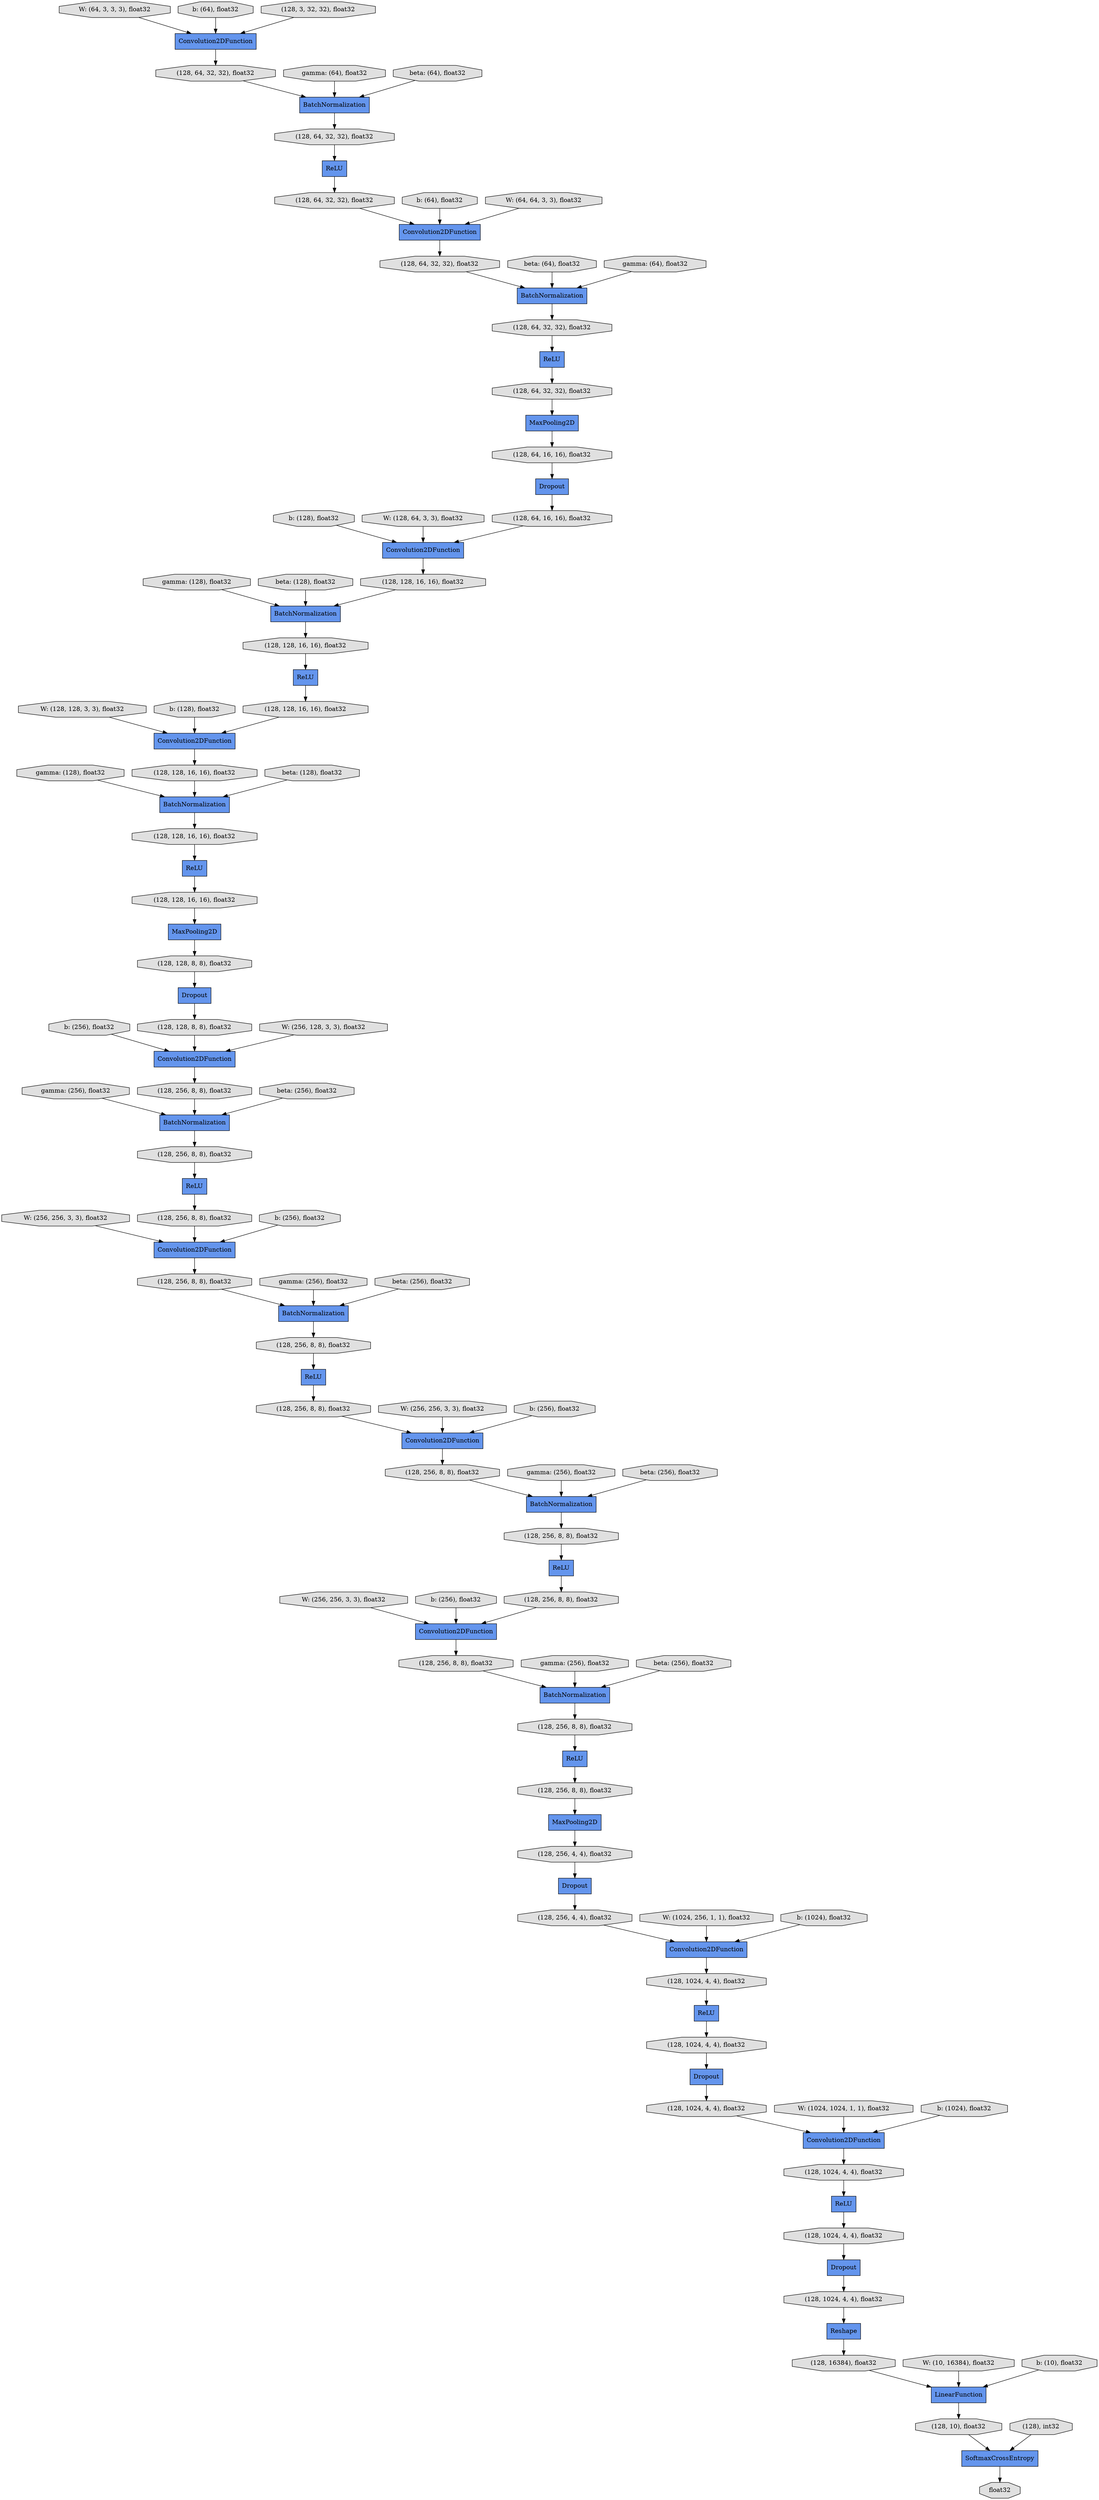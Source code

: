 digraph graphname{rankdir=TB;140248959926456 [style="filled",shape="octagon",label="W: (256, 256, 3, 3), float32",fillcolor="#E0E0E0"];140248959926848 [style="filled",shape="octagon",label="b: (256), float32",fillcolor="#E0E0E0"];140248959927240 [style="filled",shape="octagon",label="gamma: (256), float32",fillcolor="#E0E0E0"];140250161447936 [style="filled",shape="record",label="Dropout",fillcolor="#6495ED"];140250142885032 [style="filled",shape="octagon",label="W: (64, 3, 3, 3), float32",fillcolor="#E0E0E0"];140248959927632 [style="filled",shape="octagon",label="beta: (256), float32",fillcolor="#E0E0E0"];140248959927912 [style="filled",shape="octagon",label="W: (1024, 256, 1, 1), float32",fillcolor="#E0E0E0"];140250142885480 [style="filled",shape="octagon",label="b: (64), float32",fillcolor="#E0E0E0"];140248959928304 [style="filled",shape="octagon",label="b: (1024), float32",fillcolor="#E0E0E0"];140248959928640 [style="filled",shape="octagon",label="W: (1024, 1024, 1, 1), float32",fillcolor="#E0E0E0"];140248959929032 [style="filled",shape="octagon",label="b: (1024), float32",fillcolor="#E0E0E0"];140248960060216 [style="filled",shape="octagon",label="(128, 3, 32, 32), float32",fillcolor="#E0E0E0"];140248960060272 [style="filled",shape="record",label="Convolution2DFunction",fillcolor="#6495ED"];140248960060328 [style="filled",shape="record",label="BatchNormalization",fillcolor="#6495ED"];140248959929368 [style="filled",shape="octagon",label="W: (10, 16384), float32",fillcolor="#E0E0E0"];140248960060552 [style="filled",shape="record",label="Convolution2DFunction",fillcolor="#6495ED"];140248960060608 [style="filled",shape="octagon",label="(128, 64, 32, 32), float32",fillcolor="#E0E0E0"];140248959929592 [style="filled",shape="octagon",label="b: (10), float32",fillcolor="#E0E0E0"];140248960060776 [style="filled",shape="octagon",label="(128, 64, 32, 32), float32",fillcolor="#E0E0E0"];140248960060832 [style="filled",shape="record",label="ReLU",fillcolor="#6495ED"];140248960290376 [style="filled",shape="octagon",label="gamma: (64), float32",fillcolor="#E0E0E0"];140248960061168 [style="filled",shape="record",label="MaxPooling2D",fillcolor="#6495ED"];140248960061280 [style="filled",shape="octagon",label="(128, 64, 32, 32), float32",fillcolor="#E0E0E0"];140248960061392 [style="filled",shape="record",label="BatchNormalization",fillcolor="#6495ED"];140248960290768 [style="filled",shape="octagon",label="beta: (64), float32",fillcolor="#E0E0E0"];140248942915656 [style="filled",shape="octagon",label="(128, 10), float32",fillcolor="#E0E0E0"];140248942882944 [style="filled",shape="octagon",label="(128, 256, 8, 8), float32",fillcolor="#E0E0E0"];140248959832192 [style="filled",shape="octagon",label="b: (128), float32",fillcolor="#E0E0E0"];140248942915768 [style="filled",shape="octagon",label="(128), int32",fillcolor="#E0E0E0"];140248942866616 [style="filled",shape="octagon",label="(128, 128, 8, 8), float32",fillcolor="#E0E0E0"];140248959914224 [style="filled",shape="octagon",label="b: (256), float32",fillcolor="#E0E0E0"];140248942825712 [style="filled",shape="octagon",label="(128, 64, 32, 32), float32",fillcolor="#E0E0E0"];140248942866728 [style="filled",shape="record",label="Convolution2DFunction",fillcolor="#6495ED"];140248959832416 [style="filled",shape="octagon",label="W: (128, 64, 3, 3), float32",fillcolor="#E0E0E0"];140248942825824 [style="filled",shape="octagon",label="(128, 64, 32, 32), float32",fillcolor="#E0E0E0"];140248942825880 [style="filled",shape="record",label="ReLU",fillcolor="#6495ED"];140248942883336 [style="filled",shape="record",label="Dropout",fillcolor="#6495ED"];140248942867008 [style="filled",shape="record",label="Convolution2DFunction",fillcolor="#6495ED"];140248942883448 [style="filled",shape="octagon",label="(128, 256, 8, 8), float32",fillcolor="#E0E0E0"];140248959914616 [style="filled",shape="octagon",label="gamma: (256), float32",fillcolor="#E0E0E0"];140248942867064 [style="filled",shape="octagon",label="(128, 128, 8, 8), float32",fillcolor="#E0E0E0"];140248942883560 [style="filled",shape="octagon",label="(128, 256, 4, 4), float32",fillcolor="#E0E0E0"];140248959832808 [style="filled",shape="octagon",label="gamma: (128), float32",fillcolor="#E0E0E0"];140248942916384 [style="filled",shape="octagon",label="float32",fillcolor="#E0E0E0"];140248942883672 [style="filled",shape="record",label="Convolution2DFunction",fillcolor="#6495ED"];140250120852312 [style="filled",shape="record",label="Convolution2DFunction",fillcolor="#6495ED"];140248942867344 [style="filled",shape="octagon",label="(128, 256, 8, 8), float32",fillcolor="#E0E0E0"];140248942826440 [style="filled",shape="octagon",label="(128, 64, 32, 32), float32",fillcolor="#E0E0E0"];140248942867456 [style="filled",shape="octagon",label="(128, 256, 8, 8), float32",fillcolor="#E0E0E0"];140248959915008 [style="filled",shape="octagon",label="beta: (256), float32",fillcolor="#E0E0E0"];140248942867512 [style="filled",shape="record",label="ReLU",fillcolor="#6495ED"];140248942867568 [style="filled",shape="record",label="BatchNormalization",fillcolor="#6495ED"];140248942884008 [style="filled",shape="record",label="Convolution2DFunction",fillcolor="#6495ED"];140248942884064 [style="filled",shape="octagon",label="(128, 256, 4, 4), float32",fillcolor="#E0E0E0"];140248959833312 [style="filled",shape="octagon",label="beta: (64), float32",fillcolor="#E0E0E0"];140248959915288 [style="filled",shape="octagon",label="W: (256, 256, 3, 3), float32",fillcolor="#E0E0E0"];140248942826888 [style="filled",shape="octagon",label="(128, 64, 16, 16), float32",fillcolor="#E0E0E0"];140248959833536 [style="filled",shape="octagon",label="gamma: (64), float32",fillcolor="#E0E0E0"];140248942867960 [style="filled",shape="record",label="Convolution2DFunction",fillcolor="#6495ED"];140248942868072 [style="filled",shape="octagon",label="(128, 256, 8, 8), float32",fillcolor="#E0E0E0"];140248959915680 [style="filled",shape="octagon",label="b: (256), float32",fillcolor="#E0E0E0"];140248959833760 [style="filled",shape="octagon",label="beta: (128), float32",fillcolor="#E0E0E0"];140248942884568 [style="filled",shape="octagon",label="(128, 1024, 4, 4), float32",fillcolor="#E0E0E0"];140248942884624 [style="filled",shape="record",label="Dropout",fillcolor="#6495ED"];140248942884680 [style="filled",shape="record",label="ReLU",fillcolor="#6495ED"];140248942868296 [style="filled",shape="octagon",label="(128, 256, 8, 8), float32",fillcolor="#E0E0E0"];140248942827392 [style="filled",shape="record",label="Convolution2DFunction",fillcolor="#6495ED"];140248942884736 [style="filled",shape="octagon",label="(128, 1024, 4, 4), float32",fillcolor="#E0E0E0"];140248959833984 [style="filled",shape="octagon",label="b: (64), float32",fillcolor="#E0E0E0"];140248942827448 [style="filled",shape="octagon",label="(128, 64, 16, 16), float32",fillcolor="#E0E0E0"];140248959834096 [style="filled",shape="octagon",label="W: (128, 128, 3, 3), float32",fillcolor="#E0E0E0"];140248942868464 [style="filled",shape="octagon",label="(128, 256, 8, 8), float32",fillcolor="#E0E0E0"];140248942868520 [style="filled",shape="record",label="ReLU",fillcolor="#6495ED"];140248959916072 [style="filled",shape="octagon",label="gamma: (256), float32",fillcolor="#E0E0E0"];140248942868576 [style="filled",shape="record",label="BatchNormalization",fillcolor="#6495ED"];140248942827728 [style="filled",shape="octagon",label="(128, 128, 16, 16), float32",fillcolor="#E0E0E0"];140248942885184 [style="filled",shape="octagon",label="(128, 1024, 4, 4), float32",fillcolor="#E0E0E0"];140248942827840 [style="filled",shape="octagon",label="(128, 128, 16, 16), float32",fillcolor="#E0E0E0"];140248942827896 [style="filled",shape="record",label="ReLU",fillcolor="#6495ED"];140248959916464 [style="filled",shape="octagon",label="beta: (256), float32",fillcolor="#E0E0E0"];140248942827952 [style="filled",shape="record",label="BatchNormalization",fillcolor="#6495ED"];140248942868968 [style="filled",shape="record",label="Convolution2DFunction",fillcolor="#6495ED"];140248942869080 [style="filled",shape="octagon",label="(128, 256, 8, 8), float32",fillcolor="#E0E0E0"];140248959834712 [style="filled",shape="octagon",label="b: (128), float32",fillcolor="#E0E0E0"];140248942885576 [style="filled",shape="octagon",label="(128, 1024, 4, 4), float32",fillcolor="#E0E0E0"];140248959916744 [style="filled",shape="octagon",label="W: (256, 256, 3, 3), float32",fillcolor="#E0E0E0"];140248942885632 [style="filled",shape="record",label="Dropout",fillcolor="#6495ED"];140248942870480 [style="filled",shape="record",label="BatchNormalization",fillcolor="#6495ED"];140248942885688 [style="filled",shape="record",label="ReLU",fillcolor="#6495ED"];140248942869304 [style="filled",shape="octagon",label="(128, 256, 8, 8), float32",fillcolor="#E0E0E0"];140248942885744 [style="filled",shape="octagon",label="(128, 1024, 4, 4), float32",fillcolor="#E0E0E0"];140248942828400 [style="filled",shape="record",label="MaxPooling2D",fillcolor="#6495ED"];140248959835048 [style="filled",shape="octagon",label="gamma: (128), float32",fillcolor="#E0E0E0"];140248942869472 [style="filled",shape="octagon",label="(128, 256, 8, 8), float32",fillcolor="#E0E0E0"];140248942828512 [style="filled",shape="octagon",label="(128, 128, 16, 16), float32",fillcolor="#E0E0E0"];140248942869528 [style="filled",shape="record",label="ReLU",fillcolor="#6495ED"];140248942869584 [style="filled",shape="record",label="BatchNormalization",fillcolor="#6495ED"];140248959917136 [style="filled",shape="octagon",label="b: (256), float32",fillcolor="#E0E0E0"];140248942828736 [style="filled",shape="octagon",label="(128, 128, 16, 16), float32",fillcolor="#E0E0E0"];140248959835328 [style="filled",shape="octagon",label="W: (64, 64, 3, 3), float32",fillcolor="#E0E0E0"];140248942886192 [style="filled",shape="octagon",label="(128, 1024, 4, 4), float32",fillcolor="#E0E0E0"];140248942828848 [style="filled",shape="octagon",label="(128, 128, 16, 16), float32",fillcolor="#E0E0E0"];140248942828904 [style="filled",shape="record",label="ReLU",fillcolor="#6495ED"];140248942828960 [style="filled",shape="record",label="BatchNormalization",fillcolor="#6495ED"];140248942869976 [style="filled",shape="record",label="MaxPooling2D",fillcolor="#6495ED"];140248959917528 [style="filled",shape="octagon",label="gamma: (256), float32",fillcolor="#E0E0E0"];140248942886416 [style="filled",shape="record",label="Reshape",fillcolor="#6495ED"];140248942870088 [style="filled",shape="octagon",label="(128, 256, 8, 8), float32",fillcolor="#E0E0E0"];140248959835720 [style="filled",shape="octagon",label="beta: (128), float32",fillcolor="#E0E0E0"];140248942886528 [style="filled",shape="record",label="SoftmaxCrossEntropy",fillcolor="#6495ED"];140248942886640 [style="filled",shape="octagon",label="(128, 16384), float32",fillcolor="#E0E0E0"];140248942886696 [style="filled",shape="record",label="LinearFunction",fillcolor="#6495ED"];140248942870312 [style="filled",shape="octagon",label="(128, 256, 8, 8), float32",fillcolor="#E0E0E0"];140248959835944 [style="filled",shape="octagon",label="W: (256, 128, 3, 3), float32",fillcolor="#E0E0E0"];140248942870368 [style="filled",shape="record",label="ReLU",fillcolor="#6495ED"];140248959917920 [style="filled",shape="octagon",label="beta: (256), float32",fillcolor="#E0E0E0"];140248942829408 [style="filled",shape="record",label="Dropout",fillcolor="#6495ED"];140248942829520 [style="filled",shape="octagon",label="(128, 128, 16, 16), float32",fillcolor="#E0E0E0"];140248942884008 -> 140248942885576;140248959928640 -> 140248942884008;140248959834096 -> 140248942827392;140248942869472 -> 140248942869584;140248942867512 -> 140248942868072;140248959929032 -> 140248942884008;140248959835048 -> 140248942828960;140248942869584 -> 140248942869304;140248942870312 -> 140248942870480;140248942885632 -> 140248942886192;140248942867960 -> 140248942869472;140248942828512 -> 140248942827392;140248942827840 -> 140248942827952;140248942825880 -> 140248942826440;140248942827896 -> 140248942828512;140248959916072 -> 140248942868576;140248942884736 -> 140248942884624;140248942828400 -> 140248942866616;140248959832808 -> 140248942827952;140248942883560 -> 140248942883336;140248959835944 -> 140248942866728;140248959928304 -> 140248942883672;140248942883672 -> 140248942884568;140248942870088 -> 140248942868968;140248942827392 -> 140248942828848;140248942827728 -> 140248942827896;140248942884680 -> 140248942884736;140248960290376 -> 140248960060328;140248942826440 -> 140248960061168;140248942868520 -> 140248942869080;140248959915288 -> 140248942867008;140248959917136 -> 140248942867960;140248960061168 -> 140248942826888;140248959915680 -> 140248942867008;140248959927632 -> 140248942870480;140248959917920 -> 140248942869584;140248959916464 -> 140248942868576;140248942829520 -> 140248942828400;140248959833760 -> 140248942827952;140248960061280 -> 140248960060552;140248942869976 -> 140248942883560;140248942867008 -> 140248942868464;140248942886192 -> 140248942886416;140248959926848 -> 140248942868968;140248959833984 -> 140248960060552;140248942915656 -> 140248942886528;140248942869528 -> 140248942870088;140248942867568 -> 140248942867344;140250142885032 -> 140248960060272;140248942884568 -> 140248942884680;140248942868968 -> 140248942870312;140248960290768 -> 140248960060328;140248959833312 -> 140248960061392;140250120852312 -> 140248942827840;140248959926456 -> 140248942868968;140248942825712 -> 140248942825880;140248942915768 -> 140248942886528;140248942886416 -> 140248942886640;140250142885480 -> 140248960060272;140248942868464 -> 140248942868576;140248942883336 -> 140248942884064;140248960060272 -> 140248960060776;140248942886696 -> 140248942915656;140248942885576 -> 140248942885688;140248942886640 -> 140248942886696;140248942828904 -> 140248942829520;140248942883448 -> 140248942869976;140248959835328 -> 140248960060552;140248942870480 -> 140248942882944;140248959927240 -> 140248942870480;140248942885184 -> 140248942884008;140248959929592 -> 140248942886696;140248942884064 -> 140248942883672;140248960060328 -> 140248960060608;140248942867344 -> 140248942867512;140248942828960 -> 140248942828736;140248942885744 -> 140248942885632;140248960060832 -> 140248960061280;140248959834712 -> 140248942827392;140248942869304 -> 140248942869528;140248959832416 -> 140250120852312;140250161447936 -> 140248942827448;140248942869080 -> 140248942867960;140248960060608 -> 140248960060832;140248960060776 -> 140248960060328;140248959914616 -> 140248942867568;140248960060216 -> 140248960060272;140248959916744 -> 140248942867960;140248959917528 -> 140248942869584;140248942827448 -> 140250120852312;140248942828848 -> 140248942828960;140248959915008 -> 140248942867568;140248959927912 -> 140248942883672;140248942867456 -> 140248942867568;140248942868576 -> 140248942868296;140248942866616 -> 140248942829408;140248959835720 -> 140248942828960;140248942826888 -> 140250161447936;140248960060552 -> 140248942825824;140248942886528 -> 140248942916384;140248959914224 -> 140248942866728;140248942825824 -> 140248960061392;140248960061392 -> 140248942825712;140248942868072 -> 140248942867008;140248942866728 -> 140248942867456;140248942882944 -> 140248942870368;140248942868296 -> 140248942868520;140248942827952 -> 140248942827728;140248959929368 -> 140248942886696;140248942828736 -> 140248942828904;140248959833536 -> 140248960061392;140248959832192 -> 140250120852312;140248942884624 -> 140248942885184;140248942867064 -> 140248942866728;140248942870368 -> 140248942883448;140248942829408 -> 140248942867064;140248942885688 -> 140248942885744;}
